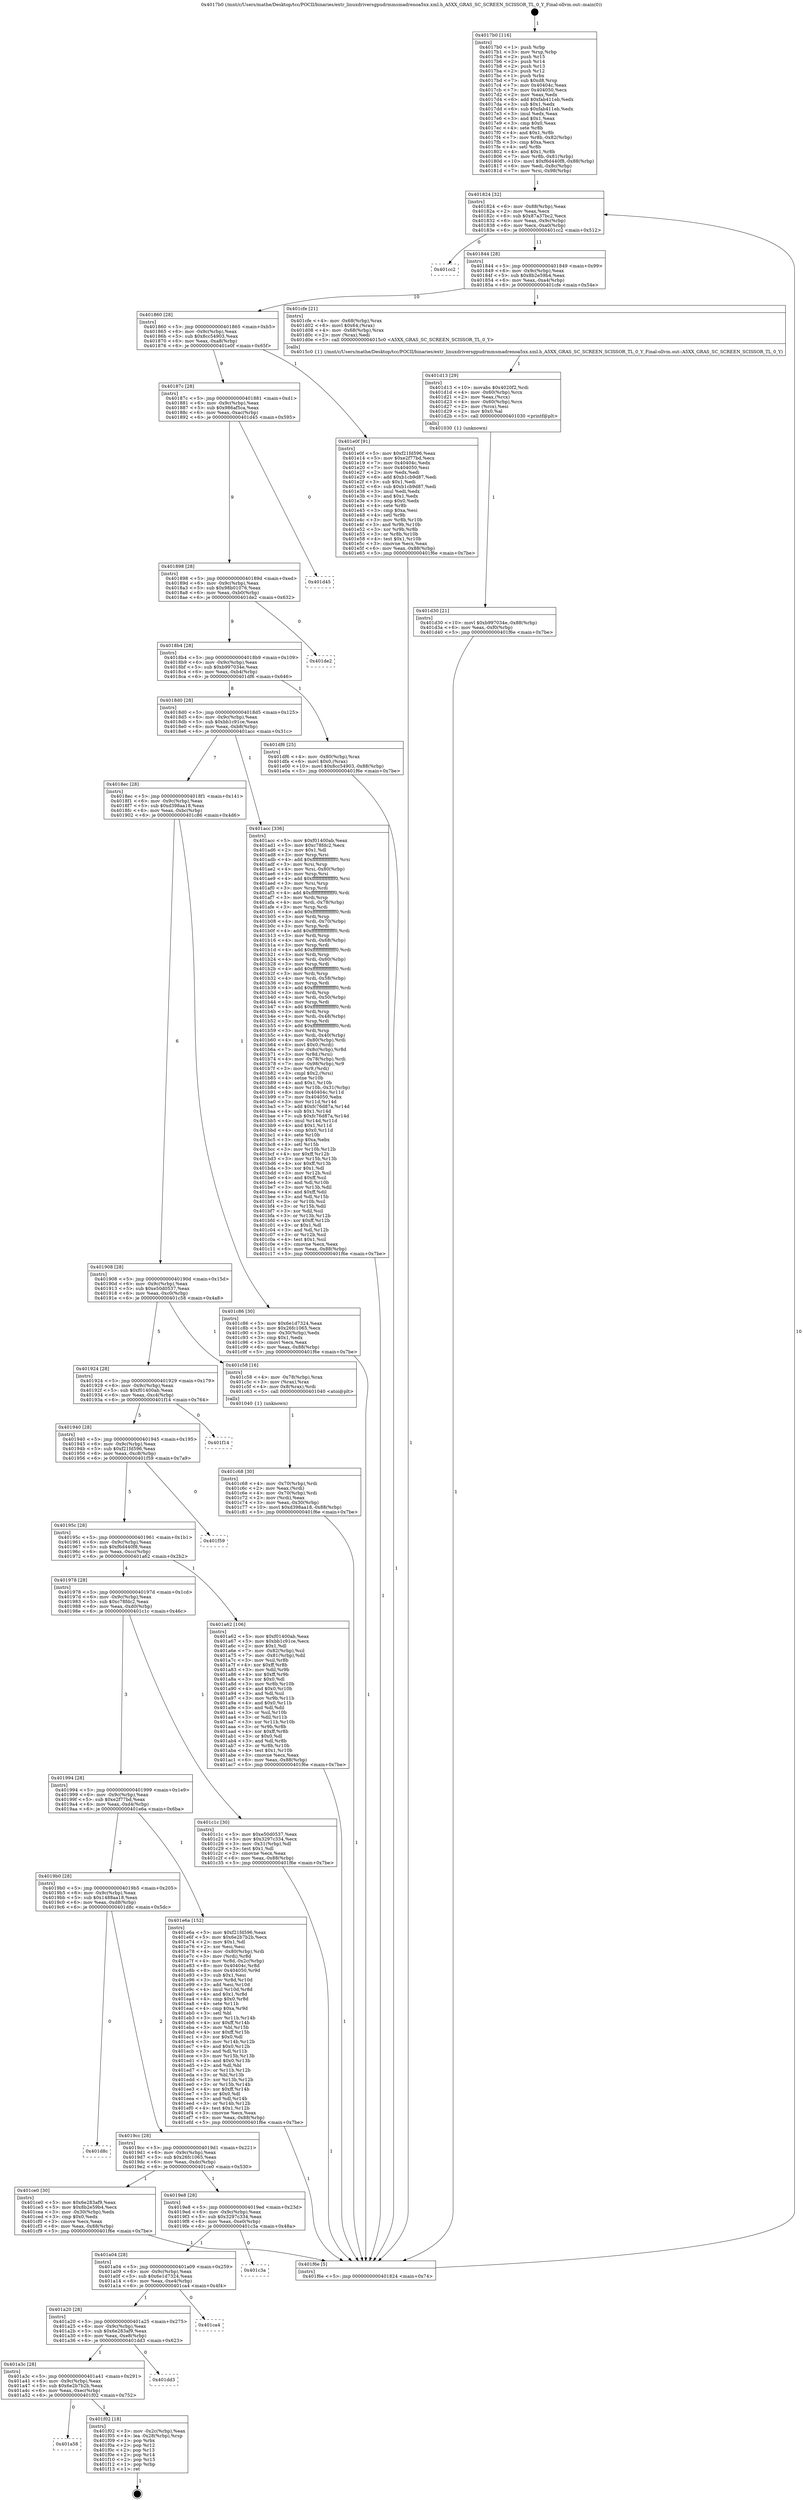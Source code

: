 digraph "0x4017b0" {
  label = "0x4017b0 (/mnt/c/Users/mathe/Desktop/tcc/POCII/binaries/extr_linuxdriversgpudrmmsmadrenoa5xx.xml.h_A5XX_GRAS_SC_SCREEN_SCISSOR_TL_0_Y_Final-ollvm.out::main(0))"
  labelloc = "t"
  node[shape=record]

  Entry [label="",width=0.3,height=0.3,shape=circle,fillcolor=black,style=filled]
  "0x401824" [label="{
     0x401824 [32]\l
     | [instrs]\l
     &nbsp;&nbsp;0x401824 \<+6\>: mov -0x88(%rbp),%eax\l
     &nbsp;&nbsp;0x40182a \<+2\>: mov %eax,%ecx\l
     &nbsp;&nbsp;0x40182c \<+6\>: sub $0x87a37bc2,%ecx\l
     &nbsp;&nbsp;0x401832 \<+6\>: mov %eax,-0x9c(%rbp)\l
     &nbsp;&nbsp;0x401838 \<+6\>: mov %ecx,-0xa0(%rbp)\l
     &nbsp;&nbsp;0x40183e \<+6\>: je 0000000000401cc2 \<main+0x512\>\l
  }"]
  "0x401cc2" [label="{
     0x401cc2\l
  }", style=dashed]
  "0x401844" [label="{
     0x401844 [28]\l
     | [instrs]\l
     &nbsp;&nbsp;0x401844 \<+5\>: jmp 0000000000401849 \<main+0x99\>\l
     &nbsp;&nbsp;0x401849 \<+6\>: mov -0x9c(%rbp),%eax\l
     &nbsp;&nbsp;0x40184f \<+5\>: sub $0x8b2e59b4,%eax\l
     &nbsp;&nbsp;0x401854 \<+6\>: mov %eax,-0xa4(%rbp)\l
     &nbsp;&nbsp;0x40185a \<+6\>: je 0000000000401cfe \<main+0x54e\>\l
  }"]
  Exit [label="",width=0.3,height=0.3,shape=circle,fillcolor=black,style=filled,peripheries=2]
  "0x401cfe" [label="{
     0x401cfe [21]\l
     | [instrs]\l
     &nbsp;&nbsp;0x401cfe \<+4\>: mov -0x68(%rbp),%rax\l
     &nbsp;&nbsp;0x401d02 \<+6\>: movl $0x64,(%rax)\l
     &nbsp;&nbsp;0x401d08 \<+4\>: mov -0x68(%rbp),%rax\l
     &nbsp;&nbsp;0x401d0c \<+2\>: mov (%rax),%edi\l
     &nbsp;&nbsp;0x401d0e \<+5\>: call 00000000004015c0 \<A5XX_GRAS_SC_SCREEN_SCISSOR_TL_0_Y\>\l
     | [calls]\l
     &nbsp;&nbsp;0x4015c0 \{1\} (/mnt/c/Users/mathe/Desktop/tcc/POCII/binaries/extr_linuxdriversgpudrmmsmadrenoa5xx.xml.h_A5XX_GRAS_SC_SCREEN_SCISSOR_TL_0_Y_Final-ollvm.out::A5XX_GRAS_SC_SCREEN_SCISSOR_TL_0_Y)\l
  }"]
  "0x401860" [label="{
     0x401860 [28]\l
     | [instrs]\l
     &nbsp;&nbsp;0x401860 \<+5\>: jmp 0000000000401865 \<main+0xb5\>\l
     &nbsp;&nbsp;0x401865 \<+6\>: mov -0x9c(%rbp),%eax\l
     &nbsp;&nbsp;0x40186b \<+5\>: sub $0x8cc54903,%eax\l
     &nbsp;&nbsp;0x401870 \<+6\>: mov %eax,-0xa8(%rbp)\l
     &nbsp;&nbsp;0x401876 \<+6\>: je 0000000000401e0f \<main+0x65f\>\l
  }"]
  "0x401a58" [label="{
     0x401a58\l
  }", style=dashed]
  "0x401e0f" [label="{
     0x401e0f [91]\l
     | [instrs]\l
     &nbsp;&nbsp;0x401e0f \<+5\>: mov $0xf21fd596,%eax\l
     &nbsp;&nbsp;0x401e14 \<+5\>: mov $0xe2f77bd,%ecx\l
     &nbsp;&nbsp;0x401e19 \<+7\>: mov 0x40404c,%edx\l
     &nbsp;&nbsp;0x401e20 \<+7\>: mov 0x404050,%esi\l
     &nbsp;&nbsp;0x401e27 \<+2\>: mov %edx,%edi\l
     &nbsp;&nbsp;0x401e29 \<+6\>: add $0xb1cb9d87,%edi\l
     &nbsp;&nbsp;0x401e2f \<+3\>: sub $0x1,%edi\l
     &nbsp;&nbsp;0x401e32 \<+6\>: sub $0xb1cb9d87,%edi\l
     &nbsp;&nbsp;0x401e38 \<+3\>: imul %edi,%edx\l
     &nbsp;&nbsp;0x401e3b \<+3\>: and $0x1,%edx\l
     &nbsp;&nbsp;0x401e3e \<+3\>: cmp $0x0,%edx\l
     &nbsp;&nbsp;0x401e41 \<+4\>: sete %r8b\l
     &nbsp;&nbsp;0x401e45 \<+3\>: cmp $0xa,%esi\l
     &nbsp;&nbsp;0x401e48 \<+4\>: setl %r9b\l
     &nbsp;&nbsp;0x401e4c \<+3\>: mov %r8b,%r10b\l
     &nbsp;&nbsp;0x401e4f \<+3\>: and %r9b,%r10b\l
     &nbsp;&nbsp;0x401e52 \<+3\>: xor %r9b,%r8b\l
     &nbsp;&nbsp;0x401e55 \<+3\>: or %r8b,%r10b\l
     &nbsp;&nbsp;0x401e58 \<+4\>: test $0x1,%r10b\l
     &nbsp;&nbsp;0x401e5c \<+3\>: cmovne %ecx,%eax\l
     &nbsp;&nbsp;0x401e5f \<+6\>: mov %eax,-0x88(%rbp)\l
     &nbsp;&nbsp;0x401e65 \<+5\>: jmp 0000000000401f6e \<main+0x7be\>\l
  }"]
  "0x40187c" [label="{
     0x40187c [28]\l
     | [instrs]\l
     &nbsp;&nbsp;0x40187c \<+5\>: jmp 0000000000401881 \<main+0xd1\>\l
     &nbsp;&nbsp;0x401881 \<+6\>: mov -0x9c(%rbp),%eax\l
     &nbsp;&nbsp;0x401887 \<+5\>: sub $0x986af5ca,%eax\l
     &nbsp;&nbsp;0x40188c \<+6\>: mov %eax,-0xac(%rbp)\l
     &nbsp;&nbsp;0x401892 \<+6\>: je 0000000000401d45 \<main+0x595\>\l
  }"]
  "0x401f02" [label="{
     0x401f02 [18]\l
     | [instrs]\l
     &nbsp;&nbsp;0x401f02 \<+3\>: mov -0x2c(%rbp),%eax\l
     &nbsp;&nbsp;0x401f05 \<+4\>: lea -0x28(%rbp),%rsp\l
     &nbsp;&nbsp;0x401f09 \<+1\>: pop %rbx\l
     &nbsp;&nbsp;0x401f0a \<+2\>: pop %r12\l
     &nbsp;&nbsp;0x401f0c \<+2\>: pop %r13\l
     &nbsp;&nbsp;0x401f0e \<+2\>: pop %r14\l
     &nbsp;&nbsp;0x401f10 \<+2\>: pop %r15\l
     &nbsp;&nbsp;0x401f12 \<+1\>: pop %rbp\l
     &nbsp;&nbsp;0x401f13 \<+1\>: ret\l
  }"]
  "0x401d45" [label="{
     0x401d45\l
  }", style=dashed]
  "0x401898" [label="{
     0x401898 [28]\l
     | [instrs]\l
     &nbsp;&nbsp;0x401898 \<+5\>: jmp 000000000040189d \<main+0xed\>\l
     &nbsp;&nbsp;0x40189d \<+6\>: mov -0x9c(%rbp),%eax\l
     &nbsp;&nbsp;0x4018a3 \<+5\>: sub $0x98b01076,%eax\l
     &nbsp;&nbsp;0x4018a8 \<+6\>: mov %eax,-0xb0(%rbp)\l
     &nbsp;&nbsp;0x4018ae \<+6\>: je 0000000000401de2 \<main+0x632\>\l
  }"]
  "0x401a3c" [label="{
     0x401a3c [28]\l
     | [instrs]\l
     &nbsp;&nbsp;0x401a3c \<+5\>: jmp 0000000000401a41 \<main+0x291\>\l
     &nbsp;&nbsp;0x401a41 \<+6\>: mov -0x9c(%rbp),%eax\l
     &nbsp;&nbsp;0x401a47 \<+5\>: sub $0x6e2b7b2b,%eax\l
     &nbsp;&nbsp;0x401a4c \<+6\>: mov %eax,-0xec(%rbp)\l
     &nbsp;&nbsp;0x401a52 \<+6\>: je 0000000000401f02 \<main+0x752\>\l
  }"]
  "0x401de2" [label="{
     0x401de2\l
  }", style=dashed]
  "0x4018b4" [label="{
     0x4018b4 [28]\l
     | [instrs]\l
     &nbsp;&nbsp;0x4018b4 \<+5\>: jmp 00000000004018b9 \<main+0x109\>\l
     &nbsp;&nbsp;0x4018b9 \<+6\>: mov -0x9c(%rbp),%eax\l
     &nbsp;&nbsp;0x4018bf \<+5\>: sub $0xb997034e,%eax\l
     &nbsp;&nbsp;0x4018c4 \<+6\>: mov %eax,-0xb4(%rbp)\l
     &nbsp;&nbsp;0x4018ca \<+6\>: je 0000000000401df6 \<main+0x646\>\l
  }"]
  "0x401dd3" [label="{
     0x401dd3\l
  }", style=dashed]
  "0x401df6" [label="{
     0x401df6 [25]\l
     | [instrs]\l
     &nbsp;&nbsp;0x401df6 \<+4\>: mov -0x80(%rbp),%rax\l
     &nbsp;&nbsp;0x401dfa \<+6\>: movl $0x0,(%rax)\l
     &nbsp;&nbsp;0x401e00 \<+10\>: movl $0x8cc54903,-0x88(%rbp)\l
     &nbsp;&nbsp;0x401e0a \<+5\>: jmp 0000000000401f6e \<main+0x7be\>\l
  }"]
  "0x4018d0" [label="{
     0x4018d0 [28]\l
     | [instrs]\l
     &nbsp;&nbsp;0x4018d0 \<+5\>: jmp 00000000004018d5 \<main+0x125\>\l
     &nbsp;&nbsp;0x4018d5 \<+6\>: mov -0x9c(%rbp),%eax\l
     &nbsp;&nbsp;0x4018db \<+5\>: sub $0xbb1c91ce,%eax\l
     &nbsp;&nbsp;0x4018e0 \<+6\>: mov %eax,-0xb8(%rbp)\l
     &nbsp;&nbsp;0x4018e6 \<+6\>: je 0000000000401acc \<main+0x31c\>\l
  }"]
  "0x401a20" [label="{
     0x401a20 [28]\l
     | [instrs]\l
     &nbsp;&nbsp;0x401a20 \<+5\>: jmp 0000000000401a25 \<main+0x275\>\l
     &nbsp;&nbsp;0x401a25 \<+6\>: mov -0x9c(%rbp),%eax\l
     &nbsp;&nbsp;0x401a2b \<+5\>: sub $0x6e283af9,%eax\l
     &nbsp;&nbsp;0x401a30 \<+6\>: mov %eax,-0xe8(%rbp)\l
     &nbsp;&nbsp;0x401a36 \<+6\>: je 0000000000401dd3 \<main+0x623\>\l
  }"]
  "0x401acc" [label="{
     0x401acc [336]\l
     | [instrs]\l
     &nbsp;&nbsp;0x401acc \<+5\>: mov $0xf01400ab,%eax\l
     &nbsp;&nbsp;0x401ad1 \<+5\>: mov $0xc78fdc2,%ecx\l
     &nbsp;&nbsp;0x401ad6 \<+2\>: mov $0x1,%dl\l
     &nbsp;&nbsp;0x401ad8 \<+3\>: mov %rsp,%rsi\l
     &nbsp;&nbsp;0x401adb \<+4\>: add $0xfffffffffffffff0,%rsi\l
     &nbsp;&nbsp;0x401adf \<+3\>: mov %rsi,%rsp\l
     &nbsp;&nbsp;0x401ae2 \<+4\>: mov %rsi,-0x80(%rbp)\l
     &nbsp;&nbsp;0x401ae6 \<+3\>: mov %rsp,%rsi\l
     &nbsp;&nbsp;0x401ae9 \<+4\>: add $0xfffffffffffffff0,%rsi\l
     &nbsp;&nbsp;0x401aed \<+3\>: mov %rsi,%rsp\l
     &nbsp;&nbsp;0x401af0 \<+3\>: mov %rsp,%rdi\l
     &nbsp;&nbsp;0x401af3 \<+4\>: add $0xfffffffffffffff0,%rdi\l
     &nbsp;&nbsp;0x401af7 \<+3\>: mov %rdi,%rsp\l
     &nbsp;&nbsp;0x401afa \<+4\>: mov %rdi,-0x78(%rbp)\l
     &nbsp;&nbsp;0x401afe \<+3\>: mov %rsp,%rdi\l
     &nbsp;&nbsp;0x401b01 \<+4\>: add $0xfffffffffffffff0,%rdi\l
     &nbsp;&nbsp;0x401b05 \<+3\>: mov %rdi,%rsp\l
     &nbsp;&nbsp;0x401b08 \<+4\>: mov %rdi,-0x70(%rbp)\l
     &nbsp;&nbsp;0x401b0c \<+3\>: mov %rsp,%rdi\l
     &nbsp;&nbsp;0x401b0f \<+4\>: add $0xfffffffffffffff0,%rdi\l
     &nbsp;&nbsp;0x401b13 \<+3\>: mov %rdi,%rsp\l
     &nbsp;&nbsp;0x401b16 \<+4\>: mov %rdi,-0x68(%rbp)\l
     &nbsp;&nbsp;0x401b1a \<+3\>: mov %rsp,%rdi\l
     &nbsp;&nbsp;0x401b1d \<+4\>: add $0xfffffffffffffff0,%rdi\l
     &nbsp;&nbsp;0x401b21 \<+3\>: mov %rdi,%rsp\l
     &nbsp;&nbsp;0x401b24 \<+4\>: mov %rdi,-0x60(%rbp)\l
     &nbsp;&nbsp;0x401b28 \<+3\>: mov %rsp,%rdi\l
     &nbsp;&nbsp;0x401b2b \<+4\>: add $0xfffffffffffffff0,%rdi\l
     &nbsp;&nbsp;0x401b2f \<+3\>: mov %rdi,%rsp\l
     &nbsp;&nbsp;0x401b32 \<+4\>: mov %rdi,-0x58(%rbp)\l
     &nbsp;&nbsp;0x401b36 \<+3\>: mov %rsp,%rdi\l
     &nbsp;&nbsp;0x401b39 \<+4\>: add $0xfffffffffffffff0,%rdi\l
     &nbsp;&nbsp;0x401b3d \<+3\>: mov %rdi,%rsp\l
     &nbsp;&nbsp;0x401b40 \<+4\>: mov %rdi,-0x50(%rbp)\l
     &nbsp;&nbsp;0x401b44 \<+3\>: mov %rsp,%rdi\l
     &nbsp;&nbsp;0x401b47 \<+4\>: add $0xfffffffffffffff0,%rdi\l
     &nbsp;&nbsp;0x401b4b \<+3\>: mov %rdi,%rsp\l
     &nbsp;&nbsp;0x401b4e \<+4\>: mov %rdi,-0x48(%rbp)\l
     &nbsp;&nbsp;0x401b52 \<+3\>: mov %rsp,%rdi\l
     &nbsp;&nbsp;0x401b55 \<+4\>: add $0xfffffffffffffff0,%rdi\l
     &nbsp;&nbsp;0x401b59 \<+3\>: mov %rdi,%rsp\l
     &nbsp;&nbsp;0x401b5c \<+4\>: mov %rdi,-0x40(%rbp)\l
     &nbsp;&nbsp;0x401b60 \<+4\>: mov -0x80(%rbp),%rdi\l
     &nbsp;&nbsp;0x401b64 \<+6\>: movl $0x0,(%rdi)\l
     &nbsp;&nbsp;0x401b6a \<+7\>: mov -0x8c(%rbp),%r8d\l
     &nbsp;&nbsp;0x401b71 \<+3\>: mov %r8d,(%rsi)\l
     &nbsp;&nbsp;0x401b74 \<+4\>: mov -0x78(%rbp),%rdi\l
     &nbsp;&nbsp;0x401b78 \<+7\>: mov -0x98(%rbp),%r9\l
     &nbsp;&nbsp;0x401b7f \<+3\>: mov %r9,(%rdi)\l
     &nbsp;&nbsp;0x401b82 \<+3\>: cmpl $0x2,(%rsi)\l
     &nbsp;&nbsp;0x401b85 \<+4\>: setne %r10b\l
     &nbsp;&nbsp;0x401b89 \<+4\>: and $0x1,%r10b\l
     &nbsp;&nbsp;0x401b8d \<+4\>: mov %r10b,-0x31(%rbp)\l
     &nbsp;&nbsp;0x401b91 \<+8\>: mov 0x40404c,%r11d\l
     &nbsp;&nbsp;0x401b99 \<+7\>: mov 0x404050,%ebx\l
     &nbsp;&nbsp;0x401ba0 \<+3\>: mov %r11d,%r14d\l
     &nbsp;&nbsp;0x401ba3 \<+7\>: add $0xfc76d87a,%r14d\l
     &nbsp;&nbsp;0x401baa \<+4\>: sub $0x1,%r14d\l
     &nbsp;&nbsp;0x401bae \<+7\>: sub $0xfc76d87a,%r14d\l
     &nbsp;&nbsp;0x401bb5 \<+4\>: imul %r14d,%r11d\l
     &nbsp;&nbsp;0x401bb9 \<+4\>: and $0x1,%r11d\l
     &nbsp;&nbsp;0x401bbd \<+4\>: cmp $0x0,%r11d\l
     &nbsp;&nbsp;0x401bc1 \<+4\>: sete %r10b\l
     &nbsp;&nbsp;0x401bc5 \<+3\>: cmp $0xa,%ebx\l
     &nbsp;&nbsp;0x401bc8 \<+4\>: setl %r15b\l
     &nbsp;&nbsp;0x401bcc \<+3\>: mov %r10b,%r12b\l
     &nbsp;&nbsp;0x401bcf \<+4\>: xor $0xff,%r12b\l
     &nbsp;&nbsp;0x401bd3 \<+3\>: mov %r15b,%r13b\l
     &nbsp;&nbsp;0x401bd6 \<+4\>: xor $0xff,%r13b\l
     &nbsp;&nbsp;0x401bda \<+3\>: xor $0x1,%dl\l
     &nbsp;&nbsp;0x401bdd \<+3\>: mov %r12b,%sil\l
     &nbsp;&nbsp;0x401be0 \<+4\>: and $0xff,%sil\l
     &nbsp;&nbsp;0x401be4 \<+3\>: and %dl,%r10b\l
     &nbsp;&nbsp;0x401be7 \<+3\>: mov %r13b,%dil\l
     &nbsp;&nbsp;0x401bea \<+4\>: and $0xff,%dil\l
     &nbsp;&nbsp;0x401bee \<+3\>: and %dl,%r15b\l
     &nbsp;&nbsp;0x401bf1 \<+3\>: or %r10b,%sil\l
     &nbsp;&nbsp;0x401bf4 \<+3\>: or %r15b,%dil\l
     &nbsp;&nbsp;0x401bf7 \<+3\>: xor %dil,%sil\l
     &nbsp;&nbsp;0x401bfa \<+3\>: or %r13b,%r12b\l
     &nbsp;&nbsp;0x401bfd \<+4\>: xor $0xff,%r12b\l
     &nbsp;&nbsp;0x401c01 \<+3\>: or $0x1,%dl\l
     &nbsp;&nbsp;0x401c04 \<+3\>: and %dl,%r12b\l
     &nbsp;&nbsp;0x401c07 \<+3\>: or %r12b,%sil\l
     &nbsp;&nbsp;0x401c0a \<+4\>: test $0x1,%sil\l
     &nbsp;&nbsp;0x401c0e \<+3\>: cmovne %ecx,%eax\l
     &nbsp;&nbsp;0x401c11 \<+6\>: mov %eax,-0x88(%rbp)\l
     &nbsp;&nbsp;0x401c17 \<+5\>: jmp 0000000000401f6e \<main+0x7be\>\l
  }"]
  "0x4018ec" [label="{
     0x4018ec [28]\l
     | [instrs]\l
     &nbsp;&nbsp;0x4018ec \<+5\>: jmp 00000000004018f1 \<main+0x141\>\l
     &nbsp;&nbsp;0x4018f1 \<+6\>: mov -0x9c(%rbp),%eax\l
     &nbsp;&nbsp;0x4018f7 \<+5\>: sub $0xd398aa18,%eax\l
     &nbsp;&nbsp;0x4018fc \<+6\>: mov %eax,-0xbc(%rbp)\l
     &nbsp;&nbsp;0x401902 \<+6\>: je 0000000000401c86 \<main+0x4d6\>\l
  }"]
  "0x401ca4" [label="{
     0x401ca4\l
  }", style=dashed]
  "0x401c86" [label="{
     0x401c86 [30]\l
     | [instrs]\l
     &nbsp;&nbsp;0x401c86 \<+5\>: mov $0x6e1d7324,%eax\l
     &nbsp;&nbsp;0x401c8b \<+5\>: mov $0x26fc1065,%ecx\l
     &nbsp;&nbsp;0x401c90 \<+3\>: mov -0x30(%rbp),%edx\l
     &nbsp;&nbsp;0x401c93 \<+3\>: cmp $0x1,%edx\l
     &nbsp;&nbsp;0x401c96 \<+3\>: cmovl %ecx,%eax\l
     &nbsp;&nbsp;0x401c99 \<+6\>: mov %eax,-0x88(%rbp)\l
     &nbsp;&nbsp;0x401c9f \<+5\>: jmp 0000000000401f6e \<main+0x7be\>\l
  }"]
  "0x401908" [label="{
     0x401908 [28]\l
     | [instrs]\l
     &nbsp;&nbsp;0x401908 \<+5\>: jmp 000000000040190d \<main+0x15d\>\l
     &nbsp;&nbsp;0x40190d \<+6\>: mov -0x9c(%rbp),%eax\l
     &nbsp;&nbsp;0x401913 \<+5\>: sub $0xe50d0537,%eax\l
     &nbsp;&nbsp;0x401918 \<+6\>: mov %eax,-0xc0(%rbp)\l
     &nbsp;&nbsp;0x40191e \<+6\>: je 0000000000401c58 \<main+0x4a8\>\l
  }"]
  "0x401a04" [label="{
     0x401a04 [28]\l
     | [instrs]\l
     &nbsp;&nbsp;0x401a04 \<+5\>: jmp 0000000000401a09 \<main+0x259\>\l
     &nbsp;&nbsp;0x401a09 \<+6\>: mov -0x9c(%rbp),%eax\l
     &nbsp;&nbsp;0x401a0f \<+5\>: sub $0x6e1d7324,%eax\l
     &nbsp;&nbsp;0x401a14 \<+6\>: mov %eax,-0xe4(%rbp)\l
     &nbsp;&nbsp;0x401a1a \<+6\>: je 0000000000401ca4 \<main+0x4f4\>\l
  }"]
  "0x401c58" [label="{
     0x401c58 [16]\l
     | [instrs]\l
     &nbsp;&nbsp;0x401c58 \<+4\>: mov -0x78(%rbp),%rax\l
     &nbsp;&nbsp;0x401c5c \<+3\>: mov (%rax),%rax\l
     &nbsp;&nbsp;0x401c5f \<+4\>: mov 0x8(%rax),%rdi\l
     &nbsp;&nbsp;0x401c63 \<+5\>: call 0000000000401040 \<atoi@plt\>\l
     | [calls]\l
     &nbsp;&nbsp;0x401040 \{1\} (unknown)\l
  }"]
  "0x401924" [label="{
     0x401924 [28]\l
     | [instrs]\l
     &nbsp;&nbsp;0x401924 \<+5\>: jmp 0000000000401929 \<main+0x179\>\l
     &nbsp;&nbsp;0x401929 \<+6\>: mov -0x9c(%rbp),%eax\l
     &nbsp;&nbsp;0x40192f \<+5\>: sub $0xf01400ab,%eax\l
     &nbsp;&nbsp;0x401934 \<+6\>: mov %eax,-0xc4(%rbp)\l
     &nbsp;&nbsp;0x40193a \<+6\>: je 0000000000401f14 \<main+0x764\>\l
  }"]
  "0x401c3a" [label="{
     0x401c3a\l
  }", style=dashed]
  "0x401f14" [label="{
     0x401f14\l
  }", style=dashed]
  "0x401940" [label="{
     0x401940 [28]\l
     | [instrs]\l
     &nbsp;&nbsp;0x401940 \<+5\>: jmp 0000000000401945 \<main+0x195\>\l
     &nbsp;&nbsp;0x401945 \<+6\>: mov -0x9c(%rbp),%eax\l
     &nbsp;&nbsp;0x40194b \<+5\>: sub $0xf21fd596,%eax\l
     &nbsp;&nbsp;0x401950 \<+6\>: mov %eax,-0xc8(%rbp)\l
     &nbsp;&nbsp;0x401956 \<+6\>: je 0000000000401f59 \<main+0x7a9\>\l
  }"]
  "0x401d30" [label="{
     0x401d30 [21]\l
     | [instrs]\l
     &nbsp;&nbsp;0x401d30 \<+10\>: movl $0xb997034e,-0x88(%rbp)\l
     &nbsp;&nbsp;0x401d3a \<+6\>: mov %eax,-0xf0(%rbp)\l
     &nbsp;&nbsp;0x401d40 \<+5\>: jmp 0000000000401f6e \<main+0x7be\>\l
  }"]
  "0x401f59" [label="{
     0x401f59\l
  }", style=dashed]
  "0x40195c" [label="{
     0x40195c [28]\l
     | [instrs]\l
     &nbsp;&nbsp;0x40195c \<+5\>: jmp 0000000000401961 \<main+0x1b1\>\l
     &nbsp;&nbsp;0x401961 \<+6\>: mov -0x9c(%rbp),%eax\l
     &nbsp;&nbsp;0x401967 \<+5\>: sub $0xf6d440f8,%eax\l
     &nbsp;&nbsp;0x40196c \<+6\>: mov %eax,-0xcc(%rbp)\l
     &nbsp;&nbsp;0x401972 \<+6\>: je 0000000000401a62 \<main+0x2b2\>\l
  }"]
  "0x401d13" [label="{
     0x401d13 [29]\l
     | [instrs]\l
     &nbsp;&nbsp;0x401d13 \<+10\>: movabs $0x4020f2,%rdi\l
     &nbsp;&nbsp;0x401d1d \<+4\>: mov -0x60(%rbp),%rcx\l
     &nbsp;&nbsp;0x401d21 \<+2\>: mov %eax,(%rcx)\l
     &nbsp;&nbsp;0x401d23 \<+4\>: mov -0x60(%rbp),%rcx\l
     &nbsp;&nbsp;0x401d27 \<+2\>: mov (%rcx),%esi\l
     &nbsp;&nbsp;0x401d29 \<+2\>: mov $0x0,%al\l
     &nbsp;&nbsp;0x401d2b \<+5\>: call 0000000000401030 \<printf@plt\>\l
     | [calls]\l
     &nbsp;&nbsp;0x401030 \{1\} (unknown)\l
  }"]
  "0x401a62" [label="{
     0x401a62 [106]\l
     | [instrs]\l
     &nbsp;&nbsp;0x401a62 \<+5\>: mov $0xf01400ab,%eax\l
     &nbsp;&nbsp;0x401a67 \<+5\>: mov $0xbb1c91ce,%ecx\l
     &nbsp;&nbsp;0x401a6c \<+2\>: mov $0x1,%dl\l
     &nbsp;&nbsp;0x401a6e \<+7\>: mov -0x82(%rbp),%sil\l
     &nbsp;&nbsp;0x401a75 \<+7\>: mov -0x81(%rbp),%dil\l
     &nbsp;&nbsp;0x401a7c \<+3\>: mov %sil,%r8b\l
     &nbsp;&nbsp;0x401a7f \<+4\>: xor $0xff,%r8b\l
     &nbsp;&nbsp;0x401a83 \<+3\>: mov %dil,%r9b\l
     &nbsp;&nbsp;0x401a86 \<+4\>: xor $0xff,%r9b\l
     &nbsp;&nbsp;0x401a8a \<+3\>: xor $0x0,%dl\l
     &nbsp;&nbsp;0x401a8d \<+3\>: mov %r8b,%r10b\l
     &nbsp;&nbsp;0x401a90 \<+4\>: and $0x0,%r10b\l
     &nbsp;&nbsp;0x401a94 \<+3\>: and %dl,%sil\l
     &nbsp;&nbsp;0x401a97 \<+3\>: mov %r9b,%r11b\l
     &nbsp;&nbsp;0x401a9a \<+4\>: and $0x0,%r11b\l
     &nbsp;&nbsp;0x401a9e \<+3\>: and %dl,%dil\l
     &nbsp;&nbsp;0x401aa1 \<+3\>: or %sil,%r10b\l
     &nbsp;&nbsp;0x401aa4 \<+3\>: or %dil,%r11b\l
     &nbsp;&nbsp;0x401aa7 \<+3\>: xor %r11b,%r10b\l
     &nbsp;&nbsp;0x401aaa \<+3\>: or %r9b,%r8b\l
     &nbsp;&nbsp;0x401aad \<+4\>: xor $0xff,%r8b\l
     &nbsp;&nbsp;0x401ab1 \<+3\>: or $0x0,%dl\l
     &nbsp;&nbsp;0x401ab4 \<+3\>: and %dl,%r8b\l
     &nbsp;&nbsp;0x401ab7 \<+3\>: or %r8b,%r10b\l
     &nbsp;&nbsp;0x401aba \<+4\>: test $0x1,%r10b\l
     &nbsp;&nbsp;0x401abe \<+3\>: cmovne %ecx,%eax\l
     &nbsp;&nbsp;0x401ac1 \<+6\>: mov %eax,-0x88(%rbp)\l
     &nbsp;&nbsp;0x401ac7 \<+5\>: jmp 0000000000401f6e \<main+0x7be\>\l
  }"]
  "0x401978" [label="{
     0x401978 [28]\l
     | [instrs]\l
     &nbsp;&nbsp;0x401978 \<+5\>: jmp 000000000040197d \<main+0x1cd\>\l
     &nbsp;&nbsp;0x40197d \<+6\>: mov -0x9c(%rbp),%eax\l
     &nbsp;&nbsp;0x401983 \<+5\>: sub $0xc78fdc2,%eax\l
     &nbsp;&nbsp;0x401988 \<+6\>: mov %eax,-0xd0(%rbp)\l
     &nbsp;&nbsp;0x40198e \<+6\>: je 0000000000401c1c \<main+0x46c\>\l
  }"]
  "0x401f6e" [label="{
     0x401f6e [5]\l
     | [instrs]\l
     &nbsp;&nbsp;0x401f6e \<+5\>: jmp 0000000000401824 \<main+0x74\>\l
  }"]
  "0x4017b0" [label="{
     0x4017b0 [116]\l
     | [instrs]\l
     &nbsp;&nbsp;0x4017b0 \<+1\>: push %rbp\l
     &nbsp;&nbsp;0x4017b1 \<+3\>: mov %rsp,%rbp\l
     &nbsp;&nbsp;0x4017b4 \<+2\>: push %r15\l
     &nbsp;&nbsp;0x4017b6 \<+2\>: push %r14\l
     &nbsp;&nbsp;0x4017b8 \<+2\>: push %r13\l
     &nbsp;&nbsp;0x4017ba \<+2\>: push %r12\l
     &nbsp;&nbsp;0x4017bc \<+1\>: push %rbx\l
     &nbsp;&nbsp;0x4017bd \<+7\>: sub $0xd8,%rsp\l
     &nbsp;&nbsp;0x4017c4 \<+7\>: mov 0x40404c,%eax\l
     &nbsp;&nbsp;0x4017cb \<+7\>: mov 0x404050,%ecx\l
     &nbsp;&nbsp;0x4017d2 \<+2\>: mov %eax,%edx\l
     &nbsp;&nbsp;0x4017d4 \<+6\>: add $0xfab411eb,%edx\l
     &nbsp;&nbsp;0x4017da \<+3\>: sub $0x1,%edx\l
     &nbsp;&nbsp;0x4017dd \<+6\>: sub $0xfab411eb,%edx\l
     &nbsp;&nbsp;0x4017e3 \<+3\>: imul %edx,%eax\l
     &nbsp;&nbsp;0x4017e6 \<+3\>: and $0x1,%eax\l
     &nbsp;&nbsp;0x4017e9 \<+3\>: cmp $0x0,%eax\l
     &nbsp;&nbsp;0x4017ec \<+4\>: sete %r8b\l
     &nbsp;&nbsp;0x4017f0 \<+4\>: and $0x1,%r8b\l
     &nbsp;&nbsp;0x4017f4 \<+7\>: mov %r8b,-0x82(%rbp)\l
     &nbsp;&nbsp;0x4017fb \<+3\>: cmp $0xa,%ecx\l
     &nbsp;&nbsp;0x4017fe \<+4\>: setl %r8b\l
     &nbsp;&nbsp;0x401802 \<+4\>: and $0x1,%r8b\l
     &nbsp;&nbsp;0x401806 \<+7\>: mov %r8b,-0x81(%rbp)\l
     &nbsp;&nbsp;0x40180d \<+10\>: movl $0xf6d440f8,-0x88(%rbp)\l
     &nbsp;&nbsp;0x401817 \<+6\>: mov %edi,-0x8c(%rbp)\l
     &nbsp;&nbsp;0x40181d \<+7\>: mov %rsi,-0x98(%rbp)\l
  }"]
  "0x4019e8" [label="{
     0x4019e8 [28]\l
     | [instrs]\l
     &nbsp;&nbsp;0x4019e8 \<+5\>: jmp 00000000004019ed \<main+0x23d\>\l
     &nbsp;&nbsp;0x4019ed \<+6\>: mov -0x9c(%rbp),%eax\l
     &nbsp;&nbsp;0x4019f3 \<+5\>: sub $0x3297c334,%eax\l
     &nbsp;&nbsp;0x4019f8 \<+6\>: mov %eax,-0xe0(%rbp)\l
     &nbsp;&nbsp;0x4019fe \<+6\>: je 0000000000401c3a \<main+0x48a\>\l
  }"]
  "0x401ce0" [label="{
     0x401ce0 [30]\l
     | [instrs]\l
     &nbsp;&nbsp;0x401ce0 \<+5\>: mov $0x6e283af9,%eax\l
     &nbsp;&nbsp;0x401ce5 \<+5\>: mov $0x8b2e59b4,%ecx\l
     &nbsp;&nbsp;0x401cea \<+3\>: mov -0x30(%rbp),%edx\l
     &nbsp;&nbsp;0x401ced \<+3\>: cmp $0x0,%edx\l
     &nbsp;&nbsp;0x401cf0 \<+3\>: cmove %ecx,%eax\l
     &nbsp;&nbsp;0x401cf3 \<+6\>: mov %eax,-0x88(%rbp)\l
     &nbsp;&nbsp;0x401cf9 \<+5\>: jmp 0000000000401f6e \<main+0x7be\>\l
  }"]
  "0x401c1c" [label="{
     0x401c1c [30]\l
     | [instrs]\l
     &nbsp;&nbsp;0x401c1c \<+5\>: mov $0xe50d0537,%eax\l
     &nbsp;&nbsp;0x401c21 \<+5\>: mov $0x3297c334,%ecx\l
     &nbsp;&nbsp;0x401c26 \<+3\>: mov -0x31(%rbp),%dl\l
     &nbsp;&nbsp;0x401c29 \<+3\>: test $0x1,%dl\l
     &nbsp;&nbsp;0x401c2c \<+3\>: cmovne %ecx,%eax\l
     &nbsp;&nbsp;0x401c2f \<+6\>: mov %eax,-0x88(%rbp)\l
     &nbsp;&nbsp;0x401c35 \<+5\>: jmp 0000000000401f6e \<main+0x7be\>\l
  }"]
  "0x401994" [label="{
     0x401994 [28]\l
     | [instrs]\l
     &nbsp;&nbsp;0x401994 \<+5\>: jmp 0000000000401999 \<main+0x1e9\>\l
     &nbsp;&nbsp;0x401999 \<+6\>: mov -0x9c(%rbp),%eax\l
     &nbsp;&nbsp;0x40199f \<+5\>: sub $0xe2f77bd,%eax\l
     &nbsp;&nbsp;0x4019a4 \<+6\>: mov %eax,-0xd4(%rbp)\l
     &nbsp;&nbsp;0x4019aa \<+6\>: je 0000000000401e6a \<main+0x6ba\>\l
  }"]
  "0x401c68" [label="{
     0x401c68 [30]\l
     | [instrs]\l
     &nbsp;&nbsp;0x401c68 \<+4\>: mov -0x70(%rbp),%rdi\l
     &nbsp;&nbsp;0x401c6c \<+2\>: mov %eax,(%rdi)\l
     &nbsp;&nbsp;0x401c6e \<+4\>: mov -0x70(%rbp),%rdi\l
     &nbsp;&nbsp;0x401c72 \<+2\>: mov (%rdi),%eax\l
     &nbsp;&nbsp;0x401c74 \<+3\>: mov %eax,-0x30(%rbp)\l
     &nbsp;&nbsp;0x401c77 \<+10\>: movl $0xd398aa18,-0x88(%rbp)\l
     &nbsp;&nbsp;0x401c81 \<+5\>: jmp 0000000000401f6e \<main+0x7be\>\l
  }"]
  "0x4019cc" [label="{
     0x4019cc [28]\l
     | [instrs]\l
     &nbsp;&nbsp;0x4019cc \<+5\>: jmp 00000000004019d1 \<main+0x221\>\l
     &nbsp;&nbsp;0x4019d1 \<+6\>: mov -0x9c(%rbp),%eax\l
     &nbsp;&nbsp;0x4019d7 \<+5\>: sub $0x26fc1065,%eax\l
     &nbsp;&nbsp;0x4019dc \<+6\>: mov %eax,-0xdc(%rbp)\l
     &nbsp;&nbsp;0x4019e2 \<+6\>: je 0000000000401ce0 \<main+0x530\>\l
  }"]
  "0x401e6a" [label="{
     0x401e6a [152]\l
     | [instrs]\l
     &nbsp;&nbsp;0x401e6a \<+5\>: mov $0xf21fd596,%eax\l
     &nbsp;&nbsp;0x401e6f \<+5\>: mov $0x6e2b7b2b,%ecx\l
     &nbsp;&nbsp;0x401e74 \<+2\>: mov $0x1,%dl\l
     &nbsp;&nbsp;0x401e76 \<+2\>: xor %esi,%esi\l
     &nbsp;&nbsp;0x401e78 \<+4\>: mov -0x80(%rbp),%rdi\l
     &nbsp;&nbsp;0x401e7c \<+3\>: mov (%rdi),%r8d\l
     &nbsp;&nbsp;0x401e7f \<+4\>: mov %r8d,-0x2c(%rbp)\l
     &nbsp;&nbsp;0x401e83 \<+8\>: mov 0x40404c,%r8d\l
     &nbsp;&nbsp;0x401e8b \<+8\>: mov 0x404050,%r9d\l
     &nbsp;&nbsp;0x401e93 \<+3\>: sub $0x1,%esi\l
     &nbsp;&nbsp;0x401e96 \<+3\>: mov %r8d,%r10d\l
     &nbsp;&nbsp;0x401e99 \<+3\>: add %esi,%r10d\l
     &nbsp;&nbsp;0x401e9c \<+4\>: imul %r10d,%r8d\l
     &nbsp;&nbsp;0x401ea0 \<+4\>: and $0x1,%r8d\l
     &nbsp;&nbsp;0x401ea4 \<+4\>: cmp $0x0,%r8d\l
     &nbsp;&nbsp;0x401ea8 \<+4\>: sete %r11b\l
     &nbsp;&nbsp;0x401eac \<+4\>: cmp $0xa,%r9d\l
     &nbsp;&nbsp;0x401eb0 \<+3\>: setl %bl\l
     &nbsp;&nbsp;0x401eb3 \<+3\>: mov %r11b,%r14b\l
     &nbsp;&nbsp;0x401eb6 \<+4\>: xor $0xff,%r14b\l
     &nbsp;&nbsp;0x401eba \<+3\>: mov %bl,%r15b\l
     &nbsp;&nbsp;0x401ebd \<+4\>: xor $0xff,%r15b\l
     &nbsp;&nbsp;0x401ec1 \<+3\>: xor $0x0,%dl\l
     &nbsp;&nbsp;0x401ec4 \<+3\>: mov %r14b,%r12b\l
     &nbsp;&nbsp;0x401ec7 \<+4\>: and $0x0,%r12b\l
     &nbsp;&nbsp;0x401ecb \<+3\>: and %dl,%r11b\l
     &nbsp;&nbsp;0x401ece \<+3\>: mov %r15b,%r13b\l
     &nbsp;&nbsp;0x401ed1 \<+4\>: and $0x0,%r13b\l
     &nbsp;&nbsp;0x401ed5 \<+2\>: and %dl,%bl\l
     &nbsp;&nbsp;0x401ed7 \<+3\>: or %r11b,%r12b\l
     &nbsp;&nbsp;0x401eda \<+3\>: or %bl,%r13b\l
     &nbsp;&nbsp;0x401edd \<+3\>: xor %r13b,%r12b\l
     &nbsp;&nbsp;0x401ee0 \<+3\>: or %r15b,%r14b\l
     &nbsp;&nbsp;0x401ee3 \<+4\>: xor $0xff,%r14b\l
     &nbsp;&nbsp;0x401ee7 \<+3\>: or $0x0,%dl\l
     &nbsp;&nbsp;0x401eea \<+3\>: and %dl,%r14b\l
     &nbsp;&nbsp;0x401eed \<+3\>: or %r14b,%r12b\l
     &nbsp;&nbsp;0x401ef0 \<+4\>: test $0x1,%r12b\l
     &nbsp;&nbsp;0x401ef4 \<+3\>: cmovne %ecx,%eax\l
     &nbsp;&nbsp;0x401ef7 \<+6\>: mov %eax,-0x88(%rbp)\l
     &nbsp;&nbsp;0x401efd \<+5\>: jmp 0000000000401f6e \<main+0x7be\>\l
  }"]
  "0x4019b0" [label="{
     0x4019b0 [28]\l
     | [instrs]\l
     &nbsp;&nbsp;0x4019b0 \<+5\>: jmp 00000000004019b5 \<main+0x205\>\l
     &nbsp;&nbsp;0x4019b5 \<+6\>: mov -0x9c(%rbp),%eax\l
     &nbsp;&nbsp;0x4019bb \<+5\>: sub $0x1488aa18,%eax\l
     &nbsp;&nbsp;0x4019c0 \<+6\>: mov %eax,-0xd8(%rbp)\l
     &nbsp;&nbsp;0x4019c6 \<+6\>: je 0000000000401d8c \<main+0x5dc\>\l
  }"]
  "0x401d8c" [label="{
     0x401d8c\l
  }", style=dashed]
  Entry -> "0x4017b0" [label=" 1"]
  "0x401824" -> "0x401cc2" [label=" 0"]
  "0x401824" -> "0x401844" [label=" 11"]
  "0x401f02" -> Exit [label=" 1"]
  "0x401844" -> "0x401cfe" [label=" 1"]
  "0x401844" -> "0x401860" [label=" 10"]
  "0x401a3c" -> "0x401a58" [label=" 0"]
  "0x401860" -> "0x401e0f" [label=" 1"]
  "0x401860" -> "0x40187c" [label=" 9"]
  "0x401a3c" -> "0x401f02" [label=" 1"]
  "0x40187c" -> "0x401d45" [label=" 0"]
  "0x40187c" -> "0x401898" [label=" 9"]
  "0x401a20" -> "0x401a3c" [label=" 1"]
  "0x401898" -> "0x401de2" [label=" 0"]
  "0x401898" -> "0x4018b4" [label=" 9"]
  "0x401a20" -> "0x401dd3" [label=" 0"]
  "0x4018b4" -> "0x401df6" [label=" 1"]
  "0x4018b4" -> "0x4018d0" [label=" 8"]
  "0x401a04" -> "0x401a20" [label=" 1"]
  "0x4018d0" -> "0x401acc" [label=" 1"]
  "0x4018d0" -> "0x4018ec" [label=" 7"]
  "0x401a04" -> "0x401ca4" [label=" 0"]
  "0x4018ec" -> "0x401c86" [label=" 1"]
  "0x4018ec" -> "0x401908" [label=" 6"]
  "0x4019e8" -> "0x401a04" [label=" 1"]
  "0x401908" -> "0x401c58" [label=" 1"]
  "0x401908" -> "0x401924" [label=" 5"]
  "0x4019e8" -> "0x401c3a" [label=" 0"]
  "0x401924" -> "0x401f14" [label=" 0"]
  "0x401924" -> "0x401940" [label=" 5"]
  "0x401e6a" -> "0x401f6e" [label=" 1"]
  "0x401940" -> "0x401f59" [label=" 0"]
  "0x401940" -> "0x40195c" [label=" 5"]
  "0x401e0f" -> "0x401f6e" [label=" 1"]
  "0x40195c" -> "0x401a62" [label=" 1"]
  "0x40195c" -> "0x401978" [label=" 4"]
  "0x401a62" -> "0x401f6e" [label=" 1"]
  "0x4017b0" -> "0x401824" [label=" 1"]
  "0x401f6e" -> "0x401824" [label=" 10"]
  "0x401df6" -> "0x401f6e" [label=" 1"]
  "0x401acc" -> "0x401f6e" [label=" 1"]
  "0x401d30" -> "0x401f6e" [label=" 1"]
  "0x401978" -> "0x401c1c" [label=" 1"]
  "0x401978" -> "0x401994" [label=" 3"]
  "0x401c1c" -> "0x401f6e" [label=" 1"]
  "0x401c58" -> "0x401c68" [label=" 1"]
  "0x401c68" -> "0x401f6e" [label=" 1"]
  "0x401c86" -> "0x401f6e" [label=" 1"]
  "0x401d13" -> "0x401d30" [label=" 1"]
  "0x401994" -> "0x401e6a" [label=" 1"]
  "0x401994" -> "0x4019b0" [label=" 2"]
  "0x401ce0" -> "0x401f6e" [label=" 1"]
  "0x4019b0" -> "0x401d8c" [label=" 0"]
  "0x4019b0" -> "0x4019cc" [label=" 2"]
  "0x401cfe" -> "0x401d13" [label=" 1"]
  "0x4019cc" -> "0x401ce0" [label=" 1"]
  "0x4019cc" -> "0x4019e8" [label=" 1"]
}
